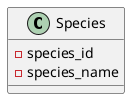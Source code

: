 @startuml

class Species{
    -species_id
    -species_name
}

@enduml

@startuml

class Breed {
    -breed_id 
    -species_id 
    -breed_name
}

@enduml

@startuml

class Pet{
    -pet_id 
    -breed_id
    -species_id
    -age
    -is_purebreed
    -name
}

@enduml

@startuml

class PetPricing{
    -petprice_id
    -breed_id
    -species_id
    -age
    -is_purebreed
    -price
}

@enduml

@startuml

class ToySize{
    -toysize_id
    -size_name
}

@enduml

@startuml

class ToyPricing{
    -toyprice_id
    -toysize_id
    -species_id
    -toy_name
    -price
}

@enduml